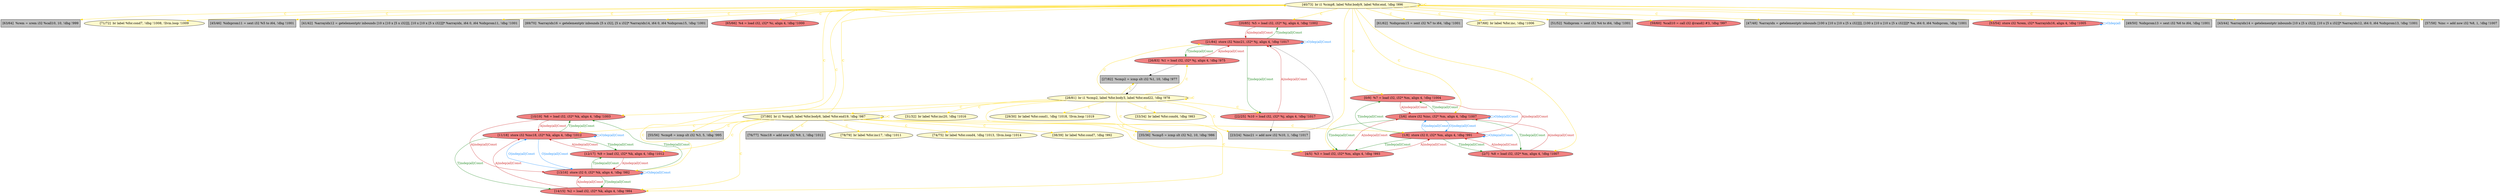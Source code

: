 
digraph G {


node928 [fillcolor=grey,label="[63/64]  %rem = srem i32 %call10, 10, !dbg !999",shape=rectangle,style=filled ]
node926 [fillcolor=lemonchiffon,label="[74/75]  br label %for.cond4, !dbg !1013, !llvm.loop !1014",shape=ellipse,style=filled ]
node924 [fillcolor=lightcoral,label="[12/17]  %9 = load i32, i32* %k, align 4, !dbg !1012",shape=ellipse,style=filled ]
node923 [fillcolor=lemonchiffon,label="[40/73]  br i1 %cmp8, label %for.body9, label %for.end, !dbg !996",shape=ellipse,style=filled ]
node902 [fillcolor=lemonchiffon,label="[31/32]  br label %for.inc20, !dbg !1016",shape=ellipse,style=filled ]
node908 [fillcolor=grey,label="[35/36]  %cmp5 = icmp slt i32 %2, 10, !dbg !986",shape=rectangle,style=filled ]
node901 [fillcolor=lemonchiffon,label="[71/72]  br label %for.cond7, !dbg !1008, !llvm.loop !1009",shape=ellipse,style=filled ]
node897 [fillcolor=grey,label="[45/46]  %idxprom11 = sext i32 %5 to i64, !dbg !1001",shape=rectangle,style=filled ]
node915 [fillcolor=grey,label="[41/42]  %arrayidx12 = getelementptr inbounds [10 x [10 x [5 x i32]]], [10 x [10 x [5 x i32]]]* %arrayidx, i64 0, i64 %idxprom11, !dbg !1001",shape=rectangle,style=filled ]
node891 [fillcolor=grey,label="[69/70]  %arrayidx16 = getelementptr inbounds [5 x i32], [5 x i32]* %arrayidx14, i64 0, i64 %idxprom15, !dbg !1001",shape=rectangle,style=filled ]
node893 [fillcolor=lightcoral,label="[65/66]  %4 = load i32, i32* %i, align 4, !dbg !1000",shape=ellipse,style=filled ]
node921 [fillcolor=grey,label="[55/56]  %cmp8 = icmp slt i32 %3, 5, !dbg !995",shape=rectangle,style=filled ]
node929 [fillcolor=grey,label="[61/62]  %idxprom15 = sext i32 %7 to i64, !dbg !1001",shape=rectangle,style=filled ]
node909 [fillcolor=lemonchiffon,label="[67/68]  br label %for.inc, !dbg !1006",shape=ellipse,style=filled ]
node888 [fillcolor=lightcoral,label="[10/19]  %6 = load i32, i32* %k, align 4, !dbg !1003",shape=ellipse,style=filled ]
node892 [fillcolor=grey,label="[51/52]  %idxprom = sext i32 %4 to i64, !dbg !1001",shape=rectangle,style=filled ]
node896 [fillcolor=lightcoral,label="[26/83]  %1 = load i32, i32* %j, align 4, !dbg !975",shape=ellipse,style=filled ]
node899 [fillcolor=lightcoral,label="[21/84]  store i32 %inc21, i32* %j, align 4, !dbg !1017",shape=ellipse,style=filled ]
node927 [fillcolor=lightcoral,label="[59/60]  %call10 = call i32 @rand() #3, !dbg !997",shape=ellipse,style=filled ]
node894 [fillcolor=grey,label="[27/82]  %cmp2 = icmp slt i32 %1, 10, !dbg !977",shape=rectangle,style=filled ]
node890 [fillcolor=grey,label="[47/48]  %arrayidx = getelementptr inbounds [100 x [10 x [10 x [5 x i32]]]], [100 x [10 x [10 x [5 x i32]]]]* %a, i64 0, i64 %idxprom, !dbg !1001",shape=rectangle,style=filled ]
node898 [fillcolor=grey,label="[23/24]  %inc21 = add nsw i32 %10, 1, !dbg !1017",shape=rectangle,style=filled ]
node887 [fillcolor=lightcoral,label="[0/9]  %7 = load i32, i32* %m, align 4, !dbg !1004",shape=ellipse,style=filled ]
node910 [fillcolor=lemonchiffon,label="[29/30]  br label %for.cond1, !dbg !1018, !llvm.loop !1019",shape=ellipse,style=filled ]
node889 [fillcolor=lightcoral,label="[20/85]  %5 = load i32, i32* %j, align 4, !dbg !1002",shape=ellipse,style=filled ]
node895 [fillcolor=grey,label="[76/77]  %inc18 = add nsw i32 %9, 1, !dbg !1012",shape=rectangle,style=filled ]
node922 [fillcolor=lemonchiffon,label="[33/34]  br label %for.cond4, !dbg !983",shape=ellipse,style=filled ]
node903 [fillcolor=lightcoral,label="[53/54]  store i32 %rem, i32* %arrayidx16, align 4, !dbg !1005",shape=ellipse,style=filled ]
node917 [fillcolor=lemonchiffon,label="[78/79]  br label %for.inc17, !dbg !1011",shape=ellipse,style=filled ]
node904 [fillcolor=lightcoral,label="[3/6]  store i32 %inc, i32* %m, align 4, !dbg !1007",shape=ellipse,style=filled ]
node905 [fillcolor=lightcoral,label="[2/7]  %8 = load i32, i32* %m, align 4, !dbg !1007",shape=ellipse,style=filled ]
node925 [fillcolor=lightcoral,label="[11/18]  store i32 %inc18, i32* %k, align 4, !dbg !1012",shape=ellipse,style=filled ]
node906 [fillcolor=lightcoral,label="[4/5]  %3 = load i32, i32* %m, align 4, !dbg !993",shape=ellipse,style=filled ]
node914 [fillcolor=lightcoral,label="[13/16]  store i32 0, i32* %k, align 4, !dbg !982",shape=ellipse,style=filled ]
node919 [fillcolor=lemonchiffon,label="[28/81]  br i1 %cmp2, label %for.body3, label %for.end22, !dbg !978",shape=ellipse,style=filled ]
node912 [fillcolor=grey,label="[49/50]  %idxprom13 = sext i32 %6 to i64, !dbg !1001",shape=rectangle,style=filled ]
node911 [fillcolor=lemonchiffon,label="[38/39]  br label %for.cond7, !dbg !992",shape=ellipse,style=filled ]
node913 [fillcolor=lemonchiffon,label="[37/80]  br i1 %cmp5, label %for.body6, label %for.end19, !dbg !987",shape=ellipse,style=filled ]
node907 [fillcolor=grey,label="[43/44]  %arrayidx14 = getelementptr inbounds [10 x [5 x i32]], [10 x [5 x i32]]* %arrayidx12, i64 0, i64 %idxprom13, !dbg !1001",shape=rectangle,style=filled ]
node916 [fillcolor=lightcoral,label="[22/25]  %10 = load i32, i32* %j, align 4, !dbg !1017",shape=ellipse,style=filled ]
node900 [fillcolor=lightcoral,label="[1/8]  store i32 0, i32* %m, align 4, !dbg !991",shape=ellipse,style=filled ]
node918 [fillcolor=lightcoral,label="[14/15]  %2 = load i32, i32* %k, align 4, !dbg !984",shape=ellipse,style=filled ]
node920 [fillcolor=grey,label="[57/58]  %inc = add nsw i32 %8, 1, !dbg !1007",shape=rectangle,style=filled ]

node923->node907 [style=solid,color=gold,label="C",penwidth=1.0,fontcolor=gold ]
node923->node888 [style=solid,color=gold,label="C",penwidth=1.0,fontcolor=gold ]
node923->node893 [style=solid,color=gold,label="C",penwidth=1.0,fontcolor=gold ]
node923->node927 [style=solid,color=gold,label="C",penwidth=1.0,fontcolor=gold ]
node919->node914 [style=solid,color=gold,label="C",penwidth=1.0,fontcolor=gold ]
node923->node892 [style=solid,color=gold,label="C",penwidth=1.0,fontcolor=gold ]
node918->node925 [style=solid,color=firebrick3,label="A|indep|all|Const",penwidth=1.0,fontcolor=firebrick3 ]
node913->node906 [style=solid,color=gold,label="C",penwidth=1.0,fontcolor=gold ]
node923->node921 [style=solid,color=gold,label="C",penwidth=1.0,fontcolor=gold ]
node913->node908 [style=solid,color=gold,label="C",penwidth=1.0,fontcolor=gold ]
node919->node918 [style=solid,color=gold,label="C",penwidth=1.0,fontcolor=gold ]
node913->node918 [style=solid,color=gold,label="C",penwidth=1.0,fontcolor=gold ]
node904->node905 [style=solid,color=forestgreen,label="T|indep|all|Const",penwidth=1.0,fontcolor=forestgreen ]
node923->node887 [style=solid,color=gold,label="C",penwidth=1.0,fontcolor=gold ]
node896->node894 [style=solid,color=black,label="",penwidth=0.5,fontcolor=black ]
node904->node904 [style=solid,color=dodgerblue,label="O|dep|all|Const",penwidth=1.0,fontcolor=dodgerblue ]
node900->node900 [style=solid,color=dodgerblue,label="O|dep|all|Const",penwidth=1.0,fontcolor=dodgerblue ]
node925->node925 [style=solid,color=dodgerblue,label="O|dep|all|Const",penwidth=1.0,fontcolor=dodgerblue ]
node923->node923 [style=solid,color=gold,label="C",penwidth=1.0,fontcolor=gold ]
node903->node903 [style=solid,color=dodgerblue,label="O|dep|all",penwidth=1.0,fontcolor=dodgerblue ]
node923->node891 [style=solid,color=gold,label="C",penwidth=1.0,fontcolor=gold ]
node913->node913 [style=solid,color=gold,label="C",penwidth=1.0,fontcolor=gold ]
node888->node925 [style=solid,color=firebrick3,label="A|indep|all|Const",penwidth=1.0,fontcolor=firebrick3 ]
node914->node914 [style=solid,color=dodgerblue,label="O|dep|all|Const",penwidth=1.0,fontcolor=dodgerblue ]
node923->node915 [style=solid,color=gold,label="C",penwidth=1.0,fontcolor=gold ]
node919->node913 [style=solid,color=gold,label="C",penwidth=1.0,fontcolor=gold ]
node888->node914 [style=solid,color=firebrick3,label="A|indep|all|Const",penwidth=1.0,fontcolor=firebrick3 ]
node923->node890 [style=solid,color=gold,label="C",penwidth=1.0,fontcolor=gold ]
node914->node888 [style=solid,color=forestgreen,label="T|indep|all|Const",penwidth=1.0,fontcolor=forestgreen ]
node916->node899 [style=solid,color=firebrick3,label="A|indep|all|Const",penwidth=1.0,fontcolor=firebrick3 ]
node899->node896 [style=solid,color=forestgreen,label="T|indep|all|Const",penwidth=1.0,fontcolor=forestgreen ]
node923->node906 [style=solid,color=gold,label="C",penwidth=1.0,fontcolor=gold ]
node913->node895 [style=solid,color=gold,label="C",penwidth=1.0,fontcolor=gold ]
node923->node928 [style=solid,color=gold,label="C",penwidth=1.0,fontcolor=gold ]
node899->node889 [style=solid,color=forestgreen,label="T|indep|all|Const",penwidth=1.0,fontcolor=forestgreen ]
node913->node926 [style=solid,color=gold,label="C",penwidth=1.0,fontcolor=gold ]
node919->node922 [style=solid,color=gold,label="C",penwidth=1.0,fontcolor=gold ]
node899->node899 [style=solid,color=dodgerblue,label="O|dep|all|Const",penwidth=1.0,fontcolor=dodgerblue ]
node913->node924 [style=solid,color=gold,label="C",penwidth=1.0,fontcolor=gold ]
node900->node904 [style=solid,color=dodgerblue,label="O|indep|all|Const",penwidth=1.0,fontcolor=dodgerblue ]
node913->node917 [style=solid,color=gold,label="C",penwidth=1.0,fontcolor=gold ]
node914->node925 [style=solid,color=dodgerblue,label="O|indep|all|Const",penwidth=1.0,fontcolor=dodgerblue ]
node919->node916 [style=solid,color=gold,label="C",penwidth=1.0,fontcolor=gold ]
node923->node920 [style=solid,color=gold,label="C",penwidth=1.0,fontcolor=gold ]
node923->node929 [style=solid,color=gold,label="C",penwidth=1.0,fontcolor=gold ]
node914->node918 [style=solid,color=forestgreen,label="T|indep|all|Const",penwidth=1.0,fontcolor=forestgreen ]
node923->node903 [style=solid,color=gold,label="C",penwidth=1.0,fontcolor=gold ]
node904->node887 [style=solid,color=forestgreen,label="T|indep|all|Const",penwidth=1.0,fontcolor=forestgreen ]
node919->node902 [style=solid,color=gold,label="C",penwidth=1.0,fontcolor=gold ]
node896->node899 [style=solid,color=firebrick3,label="A|indep|all|Const",penwidth=1.0,fontcolor=firebrick3 ]
node919->node910 [style=solid,color=gold,label="C",penwidth=1.0,fontcolor=gold ]
node916->node898 [style=solid,color=black,label="",penwidth=0.5,fontcolor=black ]
node925->node914 [style=solid,color=dodgerblue,label="O|indep|all|Const",penwidth=1.0,fontcolor=dodgerblue ]
node904->node900 [style=solid,color=dodgerblue,label="O|indep|all|Const",penwidth=1.0,fontcolor=dodgerblue ]
node913->node925 [style=solid,color=gold,label="C",penwidth=1.0,fontcolor=gold ]
node889->node899 [style=solid,color=firebrick3,label="A|indep|all|Const",penwidth=1.0,fontcolor=firebrick3 ]
node919->node894 [style=solid,color=gold,label="C",penwidth=1.0,fontcolor=gold ]
node923->node909 [style=solid,color=gold,label="C",penwidth=1.0,fontcolor=gold ]
node925->node888 [style=solid,color=forestgreen,label="T|indep|all|Const",penwidth=1.0,fontcolor=forestgreen ]
node887->node904 [style=solid,color=firebrick3,label="A|indep|all|Const",penwidth=1.0,fontcolor=firebrick3 ]
node898->node899 [style=solid,color=black,label="",penwidth=0.5,fontcolor=black ]
node924->node925 [style=solid,color=firebrick3,label="A|indep|all|Const",penwidth=1.0,fontcolor=firebrick3 ]
node918->node914 [style=solid,color=firebrick3,label="A|indep|all|Const",penwidth=1.0,fontcolor=firebrick3 ]
node894->node919 [style=solid,color=black,label="",penwidth=0.5,fontcolor=black ]
node919->node898 [style=solid,color=gold,label="C",penwidth=1.0,fontcolor=gold ]
node905->node904 [style=solid,color=firebrick3,label="A|indep|all|Const",penwidth=1.0,fontcolor=firebrick3 ]
node900->node887 [style=solid,color=forestgreen,label="T|indep|all|Const",penwidth=1.0,fontcolor=forestgreen ]
node887->node900 [style=solid,color=firebrick3,label="A|indep|all|Const",penwidth=1.0,fontcolor=firebrick3 ]
node925->node918 [style=solid,color=forestgreen,label="T|indep|all|Const",penwidth=1.0,fontcolor=forestgreen ]
node924->node914 [style=solid,color=firebrick3,label="A|indep|all|Const",penwidth=1.0,fontcolor=firebrick3 ]
node923->node905 [style=solid,color=gold,label="C",penwidth=1.0,fontcolor=gold ]
node914->node924 [style=solid,color=forestgreen,label="T|indep|all|Const",penwidth=1.0,fontcolor=forestgreen ]
node913->node921 [style=solid,color=gold,label="C",penwidth=1.0,fontcolor=gold ]
node900->node905 [style=solid,color=forestgreen,label="T|indep|all|Const",penwidth=1.0,fontcolor=forestgreen ]
node904->node906 [style=solid,color=forestgreen,label="T|indep|all|Const",penwidth=1.0,fontcolor=forestgreen ]
node905->node900 [style=solid,color=firebrick3,label="A|indep|all|Const",penwidth=1.0,fontcolor=firebrick3 ]
node923->node897 [style=solid,color=gold,label="C",penwidth=1.0,fontcolor=gold ]
node923->node901 [style=solid,color=gold,label="C",penwidth=1.0,fontcolor=gold ]
node925->node924 [style=solid,color=forestgreen,label="T|indep|all|Const",penwidth=1.0,fontcolor=forestgreen ]
node913->node923 [style=solid,color=gold,label="C",penwidth=1.0,fontcolor=gold ]
node900->node906 [style=solid,color=forestgreen,label="T|indep|all|Const",penwidth=1.0,fontcolor=forestgreen ]
node906->node900 [style=solid,color=firebrick3,label="A|indep|all|Const",penwidth=1.0,fontcolor=firebrick3 ]
node923->node912 [style=solid,color=gold,label="C",penwidth=1.0,fontcolor=gold ]
node923->node904 [style=solid,color=gold,label="C",penwidth=1.0,fontcolor=gold ]
node906->node904 [style=solid,color=firebrick3,label="A|indep|all|Const",penwidth=1.0,fontcolor=firebrick3 ]
node899->node916 [style=solid,color=forestgreen,label="T|indep|all|Const",penwidth=1.0,fontcolor=forestgreen ]
node913->node900 [style=solid,color=gold,label="C",penwidth=1.0,fontcolor=gold ]
node913->node911 [style=solid,color=gold,label="C",penwidth=1.0,fontcolor=gold ]
node919->node896 [style=solid,color=gold,label="C",penwidth=1.0,fontcolor=gold ]
node923->node889 [style=solid,color=gold,label="C",penwidth=1.0,fontcolor=gold ]
node919->node899 [style=solid,color=gold,label="C",penwidth=1.0,fontcolor=gold ]
node919->node919 [style=solid,color=gold,label="C",penwidth=1.0,fontcolor=gold ]
node919->node908 [style=solid,color=gold,label="C",penwidth=1.0,fontcolor=gold ]


}
